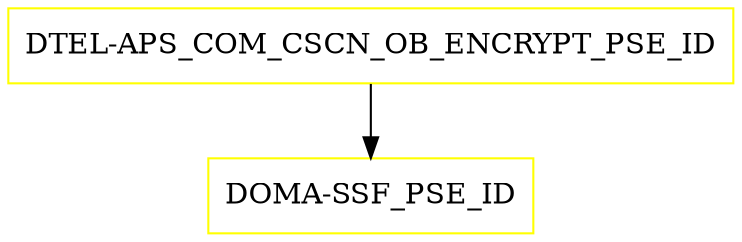 digraph G {
  "DTEL-APS_COM_CSCN_OB_ENCRYPT_PSE_ID" [shape=box,color=yellow];
  "DOMA-SSF_PSE_ID" [shape=box,color=yellow,URL="./DOMA_SSF_PSE_ID.html"];
  "DTEL-APS_COM_CSCN_OB_ENCRYPT_PSE_ID" -> "DOMA-SSF_PSE_ID";
}
